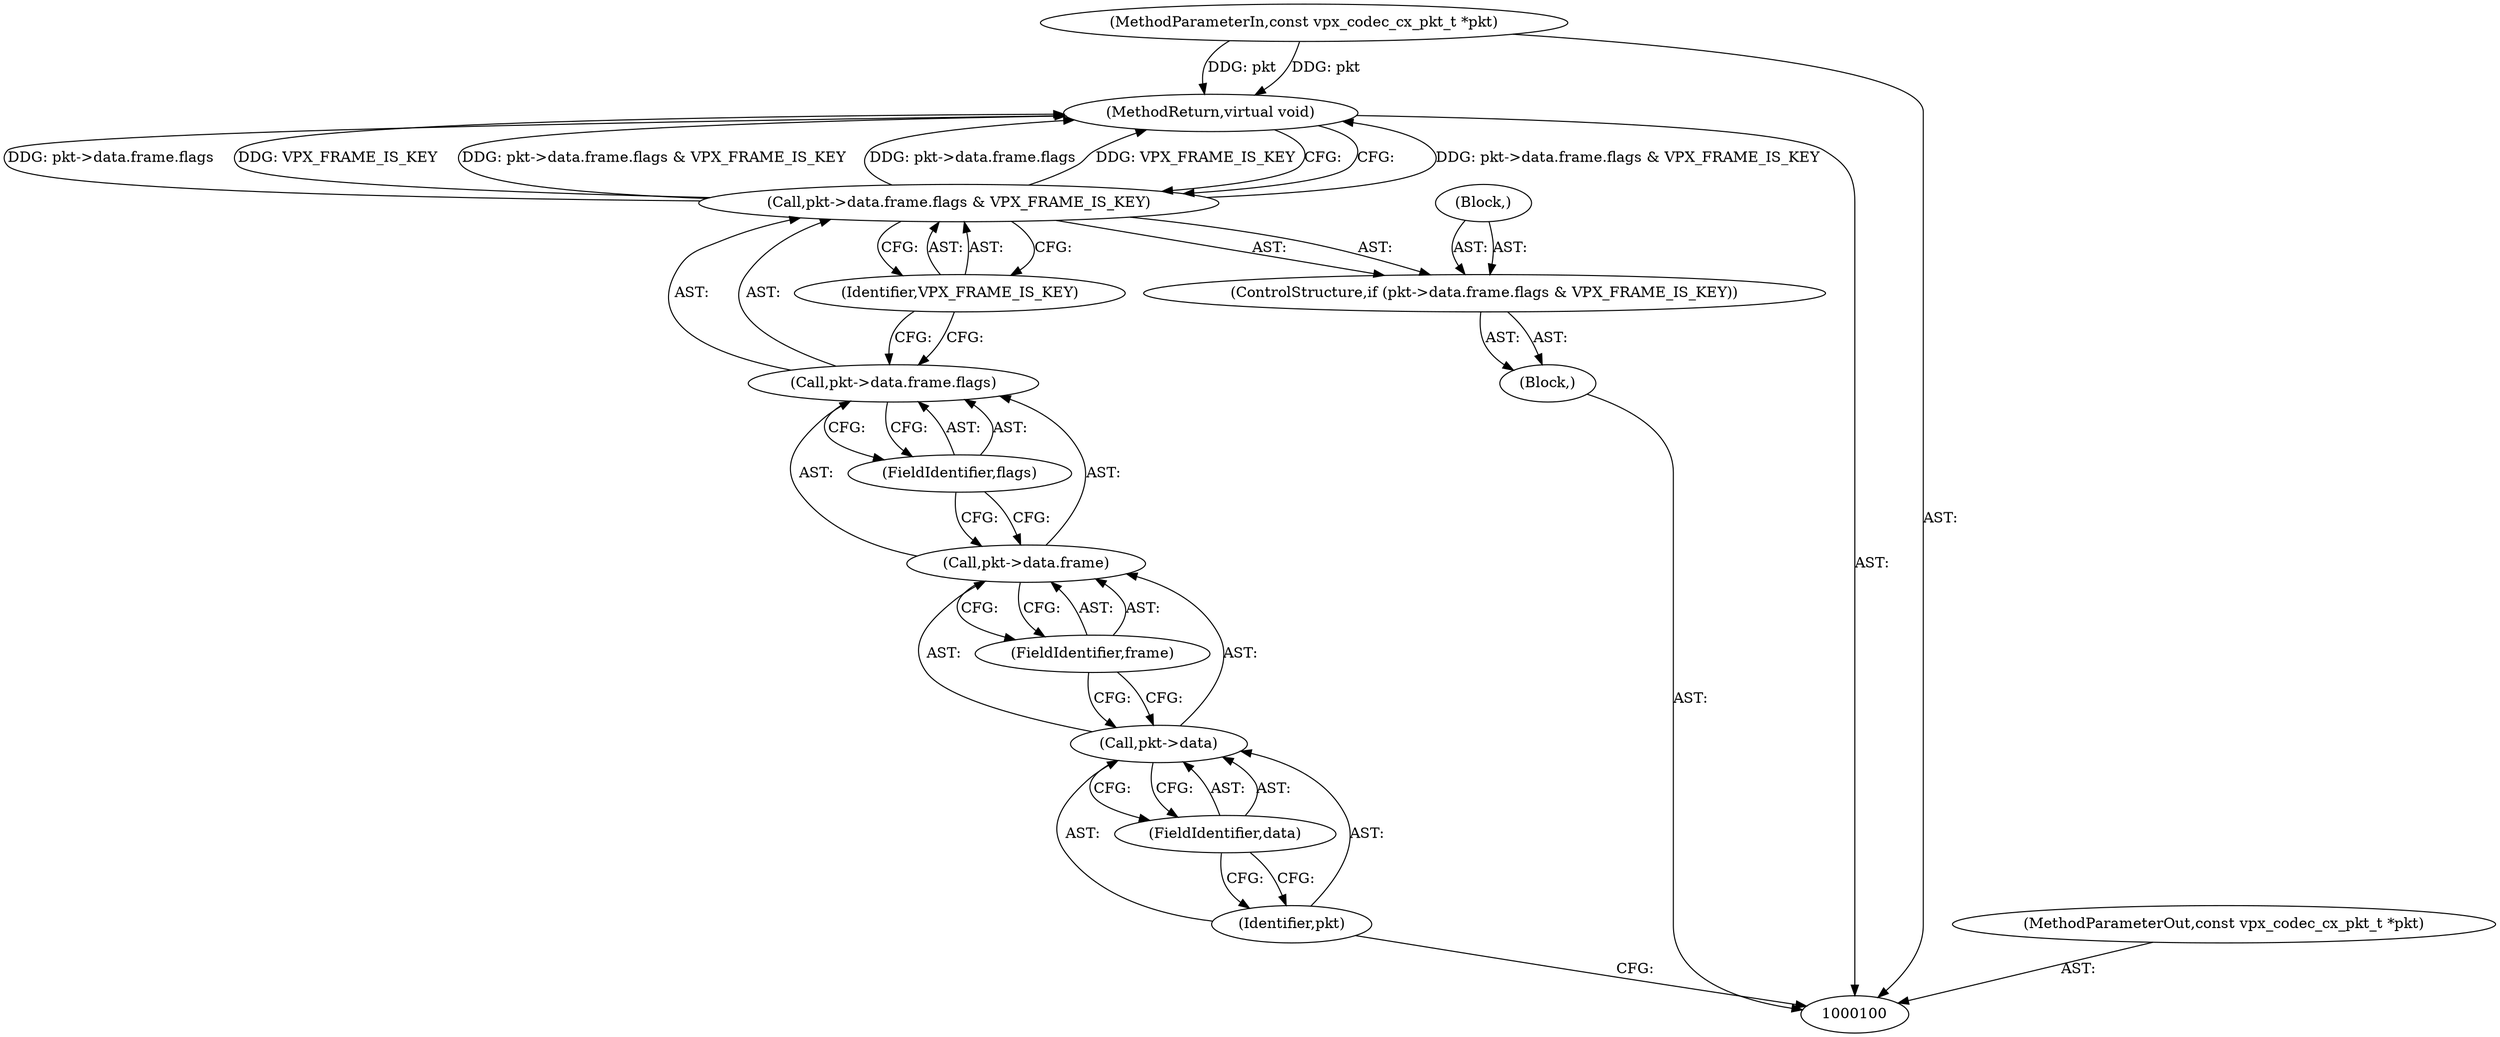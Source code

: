 digraph "1_Android_5a9753fca56f0eeb9f61e342b2fccffc364f9426_27" {
"1000114" [label="(MethodReturn,virtual void)"];
"1000101" [label="(MethodParameterIn,const vpx_codec_cx_pkt_t *pkt)"];
"1000135" [label="(MethodParameterOut,const vpx_codec_cx_pkt_t *pkt)"];
"1000102" [label="(Block,)"];
"1000109" [label="(FieldIdentifier,data)"];
"1000110" [label="(FieldIdentifier,frame)"];
"1000111" [label="(FieldIdentifier,flags)"];
"1000112" [label="(Identifier,VPX_FRAME_IS_KEY)"];
"1000103" [label="(ControlStructure,if (pkt->data.frame.flags & VPX_FRAME_IS_KEY))"];
"1000113" [label="(Block,)"];
"1000104" [label="(Call,pkt->data.frame.flags & VPX_FRAME_IS_KEY)"];
"1000105" [label="(Call,pkt->data.frame.flags)"];
"1000106" [label="(Call,pkt->data.frame)"];
"1000107" [label="(Call,pkt->data)"];
"1000108" [label="(Identifier,pkt)"];
"1000114" -> "1000100"  [label="AST: "];
"1000114" -> "1000104"  [label="CFG: "];
"1000104" -> "1000114"  [label="DDG: pkt->data.frame.flags & VPX_FRAME_IS_KEY"];
"1000104" -> "1000114"  [label="DDG: pkt->data.frame.flags"];
"1000104" -> "1000114"  [label="DDG: VPX_FRAME_IS_KEY"];
"1000101" -> "1000114"  [label="DDG: pkt"];
"1000101" -> "1000100"  [label="AST: "];
"1000101" -> "1000114"  [label="DDG: pkt"];
"1000135" -> "1000100"  [label="AST: "];
"1000102" -> "1000100"  [label="AST: "];
"1000103" -> "1000102"  [label="AST: "];
"1000109" -> "1000107"  [label="AST: "];
"1000109" -> "1000108"  [label="CFG: "];
"1000107" -> "1000109"  [label="CFG: "];
"1000110" -> "1000106"  [label="AST: "];
"1000110" -> "1000107"  [label="CFG: "];
"1000106" -> "1000110"  [label="CFG: "];
"1000111" -> "1000105"  [label="AST: "];
"1000111" -> "1000106"  [label="CFG: "];
"1000105" -> "1000111"  [label="CFG: "];
"1000112" -> "1000104"  [label="AST: "];
"1000112" -> "1000105"  [label="CFG: "];
"1000104" -> "1000112"  [label="CFG: "];
"1000103" -> "1000102"  [label="AST: "];
"1000104" -> "1000103"  [label="AST: "];
"1000113" -> "1000103"  [label="AST: "];
"1000113" -> "1000103"  [label="AST: "];
"1000104" -> "1000103"  [label="AST: "];
"1000104" -> "1000112"  [label="CFG: "];
"1000105" -> "1000104"  [label="AST: "];
"1000112" -> "1000104"  [label="AST: "];
"1000114" -> "1000104"  [label="CFG: "];
"1000104" -> "1000114"  [label="DDG: pkt->data.frame.flags & VPX_FRAME_IS_KEY"];
"1000104" -> "1000114"  [label="DDG: pkt->data.frame.flags"];
"1000104" -> "1000114"  [label="DDG: VPX_FRAME_IS_KEY"];
"1000105" -> "1000104"  [label="AST: "];
"1000105" -> "1000111"  [label="CFG: "];
"1000106" -> "1000105"  [label="AST: "];
"1000111" -> "1000105"  [label="AST: "];
"1000112" -> "1000105"  [label="CFG: "];
"1000106" -> "1000105"  [label="AST: "];
"1000106" -> "1000110"  [label="CFG: "];
"1000107" -> "1000106"  [label="AST: "];
"1000110" -> "1000106"  [label="AST: "];
"1000111" -> "1000106"  [label="CFG: "];
"1000107" -> "1000106"  [label="AST: "];
"1000107" -> "1000109"  [label="CFG: "];
"1000108" -> "1000107"  [label="AST: "];
"1000109" -> "1000107"  [label="AST: "];
"1000110" -> "1000107"  [label="CFG: "];
"1000108" -> "1000107"  [label="AST: "];
"1000108" -> "1000100"  [label="CFG: "];
"1000109" -> "1000108"  [label="CFG: "];
}
